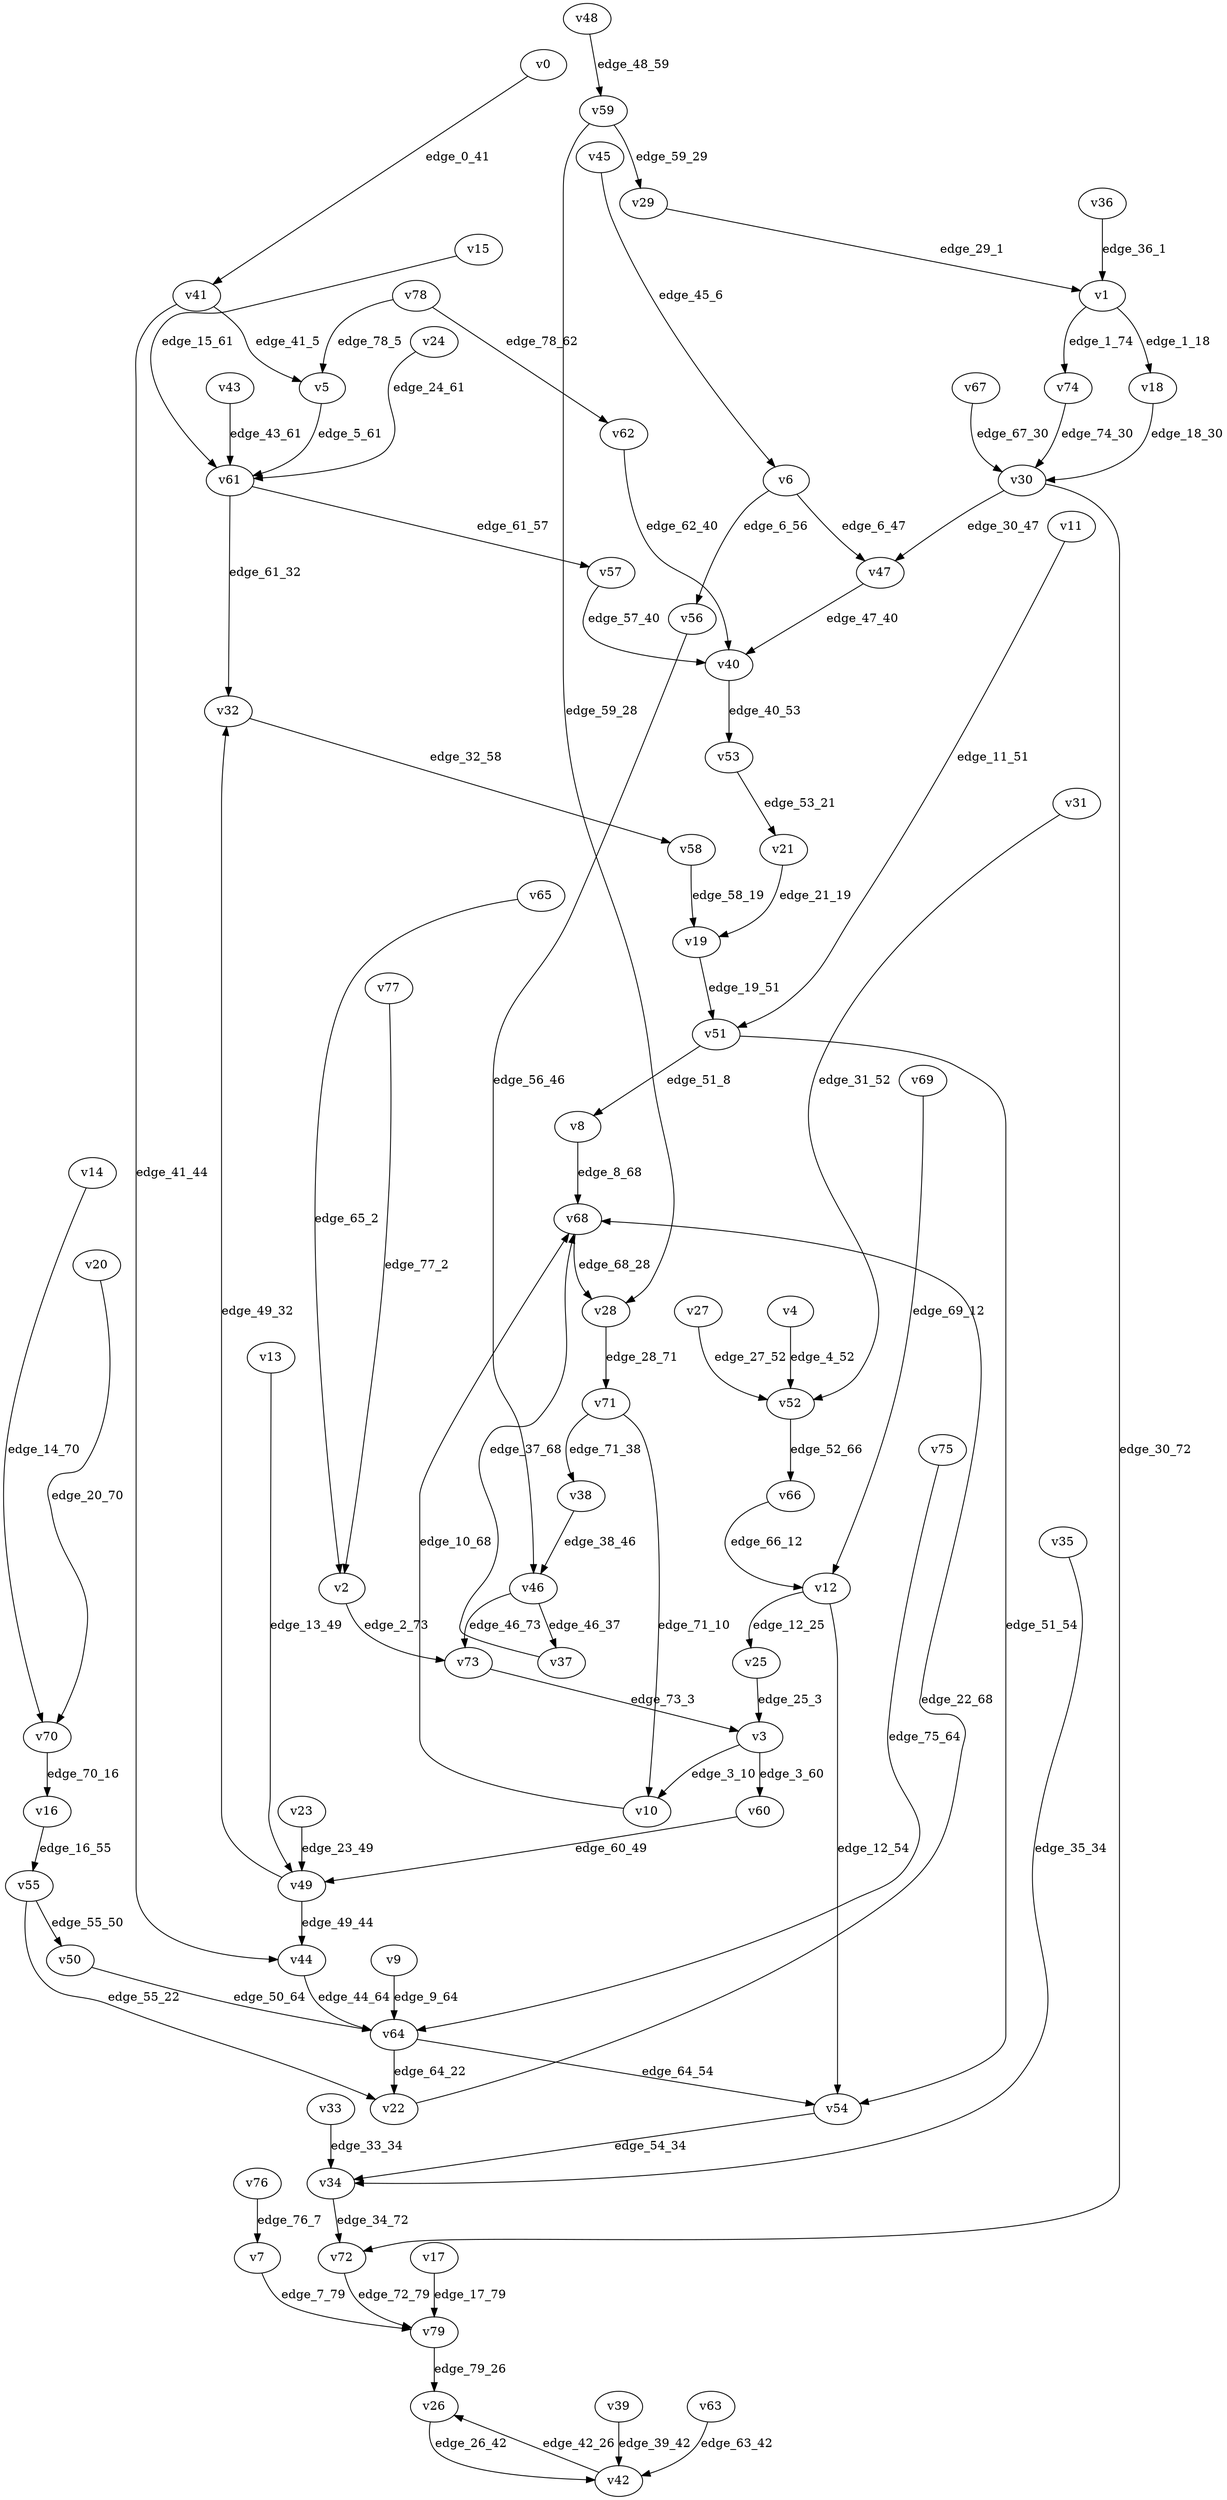 digraph G {
    // Stochastic discounted game

    v0 [name="v0", player=1];
    v1 [name="v1", player=-1];
    v2 [name="v2", player=-1];
    v3 [name="v3", player=-1];
    v4 [name="v4", player=1];
    v5 [name="v5", player=1];
    v6 [name="v6", player=-1];
    v7 [name="v7", player=1];
    v8 [name="v8", player=0];
    v9 [name="v9", player=1];
    v10 [name="v10", player=0];
    v11 [name="v11", player=0];
    v12 [name="v12", player=-1];
    v13 [name="v13", player=0];
    v14 [name="v14", player=0];
    v15 [name="v15", player=1];
    v16 [name="v16", player=1];
    v17 [name="v17", player=0];
    v18 [name="v18", player=1];
    v19 [name="v19", player=1];
    v20 [name="v20", player=0];
    v21 [name="v21", player=-1];
    v22 [name="v22", player=0];
    v23 [name="v23", player=1];
    v24 [name="v24", player=0];
    v25 [name="v25", player=1];
    v26 [name="v26", player=1];
    v27 [name="v27", player=0];
    v28 [name="v28", player=1];
    v29 [name="v29", player=0];
    v30 [name="v30", player=-1];
    v31 [name="v31", player=0];
    v32 [name="v32", player=1];
    v33 [name="v33", player=0];
    v34 [name="v34", player=-1];
    v35 [name="v35", player=1];
    v36 [name="v36", player=0];
    v37 [name="v37", player=0];
    v38 [name="v38", player=1];
    v39 [name="v39", player=0];
    v40 [name="v40", player=-1];
    v41 [name="v41", player=-1];
    v42 [name="v42", player=-1];
    v43 [name="v43", player=0];
    v44 [name="v44", player=1];
    v45 [name="v45", player=0];
    v46 [name="v46", player=-1];
    v47 [name="v47", player=1];
    v48 [name="v48", player=0];
    v49 [name="v49", player=-1];
    v50 [name="v50", player=0];
    v51 [name="v51", player=-1];
    v52 [name="v52", player=-1];
    v53 [name="v53", player=0];
    v54 [name="v54", player=0];
    v55 [name="v55", player=-1];
    v56 [name="v56", player=1];
    v57 [name="v57", player=0];
    v58 [name="v58", player=-1];
    v59 [name="v59", player=-1];
    v60 [name="v60", player=1];
    v61 [name="v61", player=-1];
    v62 [name="v62", player=1];
    v63 [name="v63", player=1];
    v64 [name="v64", player=-1];
    v65 [name="v65", player=0];
    v66 [name="v66", player=1];
    v67 [name="v67", player=1];
    v68 [name="v68", player=-1];
    v69 [name="v69", player=0];
    v70 [name="v70", player=-1];
    v71 [name="v71", player=-1];
    v72 [name="v72", player=1];
    v73 [name="v73", player=0];
    v74 [name="v74", player=1];
    v75 [name="v75", player=0];
    v76 [name="v76", player=-1];
    v77 [name="v77", player=1];
    v78 [name="v78", player=-1];
    v79 [name="v79", player=-1];

    v0 -> v41 [label="edge_0_41", weight=-8.257907, discount=0.663662];
    v1 -> v18 [label="edge_1_18", probability=0.672580];
    v1 -> v74 [label="edge_1_74", probability=0.327420];
    v2 -> v73 [label="edge_2_73", probability=1.000000];
    v3 -> v10 [label="edge_3_10", probability=0.438042];
    v3 -> v60 [label="edge_3_60", probability=0.561958];
    v4 -> v52 [label="edge_4_52", weight=9.459561, discount=0.827778];
    v5 -> v61 [label="edge_5_61", weight=8.303091, discount=0.799569];
    v6 -> v47 [label="edge_6_47", probability=0.603340];
    v6 -> v56 [label="edge_6_56", probability=0.396660];
    v7 -> v79 [label="edge_7_79", weight=-4.471014, discount=0.186856];
    v8 -> v68 [label="edge_8_68", weight=8.499360, discount=0.114665];
    v9 -> v64 [label="edge_9_64", weight=5.708063, discount=0.216180];
    v10 -> v68 [label="edge_10_68", weight=1.206504, discount=0.882238];
    v11 -> v51 [label="edge_11_51", weight=-7.040302, discount=0.361597];
    v12 -> v25 [label="edge_12_25", probability=0.553100];
    v12 -> v54 [label="edge_12_54", probability=0.446900];
    v13 -> v49 [label="edge_13_49", weight=0.902360, discount=0.463822];
    v14 -> v70 [label="edge_14_70", weight=-1.476525, discount=0.199994];
    v15 -> v61 [label="edge_15_61", weight=-1.346756, discount=0.839507];
    v16 -> v55 [label="edge_16_55", weight=-0.095861, discount=0.775932];
    v17 -> v79 [label="edge_17_79", weight=9.574596, discount=0.610095];
    v18 -> v30 [label="edge_18_30", weight=-0.132170, discount=0.213848];
    v19 -> v51 [label="edge_19_51", weight=-9.267975, discount=0.557051];
    v20 -> v70 [label="edge_20_70", weight=0.755988, discount=0.340078];
    v21 -> v19 [label="edge_21_19", probability=1.000000];
    v22 -> v68 [label="edge_22_68", weight=-4.147570, discount=0.794579];
    v23 -> v49 [label="edge_23_49", weight=8.647643, discount=0.206626];
    v24 -> v61 [label="edge_24_61", weight=-4.414923, discount=0.890684];
    v25 -> v3 [label="edge_25_3", weight=1.041783, discount=0.333951];
    v26 -> v42 [label="edge_26_42", weight=6.337020, discount=0.454793];
    v27 -> v52 [label="edge_27_52", weight=2.016035, discount=0.798165];
    v28 -> v71 [label="edge_28_71", weight=4.670883, discount=0.331565];
    v29 -> v1 [label="edge_29_1", weight=-9.681936, discount=0.875756];
    v30 -> v47 [label="edge_30_47", probability=0.690673];
    v30 -> v72 [label="edge_30_72", probability=0.309327];
    v31 -> v52 [label="edge_31_52", weight=-7.074960, discount=0.710166];
    v32 -> v58 [label="edge_32_58", weight=-5.287720, discount=0.370670];
    v33 -> v34 [label="edge_33_34", weight=8.592958, discount=0.371405];
    v34 -> v72 [label="edge_34_72", probability=1.000000];
    v35 -> v34 [label="edge_35_34", weight=-2.799909, discount=0.403233];
    v36 -> v1 [label="edge_36_1", weight=1.033448, discount=0.219845];
    v37 -> v68 [label="edge_37_68", weight=-1.051293, discount=0.536628];
    v38 -> v46 [label="edge_38_46", weight=-5.768015, discount=0.747046];
    v39 -> v42 [label="edge_39_42", weight=3.320451, discount=0.325997];
    v40 -> v53 [label="edge_40_53", probability=1.000000];
    v41 -> v5 [label="edge_41_5", probability=0.339645];
    v41 -> v44 [label="edge_41_44", probability=0.660355];
    v42 -> v26 [label="edge_42_26", probability=1.000000];
    v43 -> v61 [label="edge_43_61", weight=9.804032, discount=0.814360];
    v44 -> v64 [label="edge_44_64", weight=2.065343, discount=0.125728];
    v45 -> v6 [label="edge_45_6", weight=-1.491522, discount=0.545985];
    v46 -> v73 [label="edge_46_73", probability=0.687523];
    v46 -> v37 [label="edge_46_37", probability=0.312477];
    v47 -> v40 [label="edge_47_40", weight=-5.436935, discount=0.461810];
    v48 -> v59 [label="edge_48_59", weight=-0.182256, discount=0.702883];
    v49 -> v32 [label="edge_49_32", probability=0.307053];
    v49 -> v44 [label="edge_49_44", probability=0.692947];
    v50 -> v64 [label="edge_50_64", weight=-4.600363, discount=0.739750];
    v51 -> v54 [label="edge_51_54", probability=0.379810];
    v51 -> v8 [label="edge_51_8", probability=0.620190];
    v52 -> v66 [label="edge_52_66", probability=1.000000];
    v53 -> v21 [label="edge_53_21", weight=-6.601793, discount=0.768343];
    v54 -> v34 [label="edge_54_34", weight=-5.945362, discount=0.230588];
    v55 -> v22 [label="edge_55_22", probability=0.468411];
    v55 -> v50 [label="edge_55_50", probability=0.531589];
    v56 -> v46 [label="edge_56_46", weight=1.864261, discount=0.770648];
    v57 -> v40 [label="edge_57_40", weight=-7.200814, discount=0.579295];
    v58 -> v19 [label="edge_58_19", probability=1.000000];
    v59 -> v28 [label="edge_59_28", probability=0.516706];
    v59 -> v29 [label="edge_59_29", probability=0.483294];
    v60 -> v49 [label="edge_60_49", weight=-5.273536, discount=0.323130];
    v61 -> v57 [label="edge_61_57", probability=0.320480];
    v61 -> v32 [label="edge_61_32", probability=0.679520];
    v62 -> v40 [label="edge_62_40", weight=1.585138, discount=0.565750];
    v63 -> v42 [label="edge_63_42", weight=9.710895, discount=0.772619];
    v64 -> v22 [label="edge_64_22", probability=0.420629];
    v64 -> v54 [label="edge_64_54", probability=0.579371];
    v65 -> v2 [label="edge_65_2", weight=-1.154867, discount=0.433086];
    v66 -> v12 [label="edge_66_12", weight=0.005862, discount=0.352366];
    v67 -> v30 [label="edge_67_30", weight=8.679919, discount=0.382780];
    v68 -> v28 [label="edge_68_28", probability=1.000000];
    v69 -> v12 [label="edge_69_12", weight=-7.340989, discount=0.803491];
    v70 -> v16 [label="edge_70_16", probability=1.000000];
    v71 -> v10 [label="edge_71_10", probability=0.671919];
    v71 -> v38 [label="edge_71_38", probability=0.328081];
    v72 -> v79 [label="edge_72_79", weight=6.813857, discount=0.763098];
    v73 -> v3 [label="edge_73_3", weight=-0.673761, discount=0.735734];
    v74 -> v30 [label="edge_74_30", weight=8.545514, discount=0.389558];
    v75 -> v64 [label="edge_75_64", weight=-3.442187, discount=0.676489];
    v76 -> v7 [label="edge_76_7", probability=1.000000];
    v77 -> v2 [label="edge_77_2", weight=-8.485511, discount=0.776397];
    v78 -> v5 [label="edge_78_5", probability=0.613595];
    v78 -> v62 [label="edge_78_62", probability=0.386405];
    v79 -> v26 [label="edge_79_26", probability=1.000000];
}
